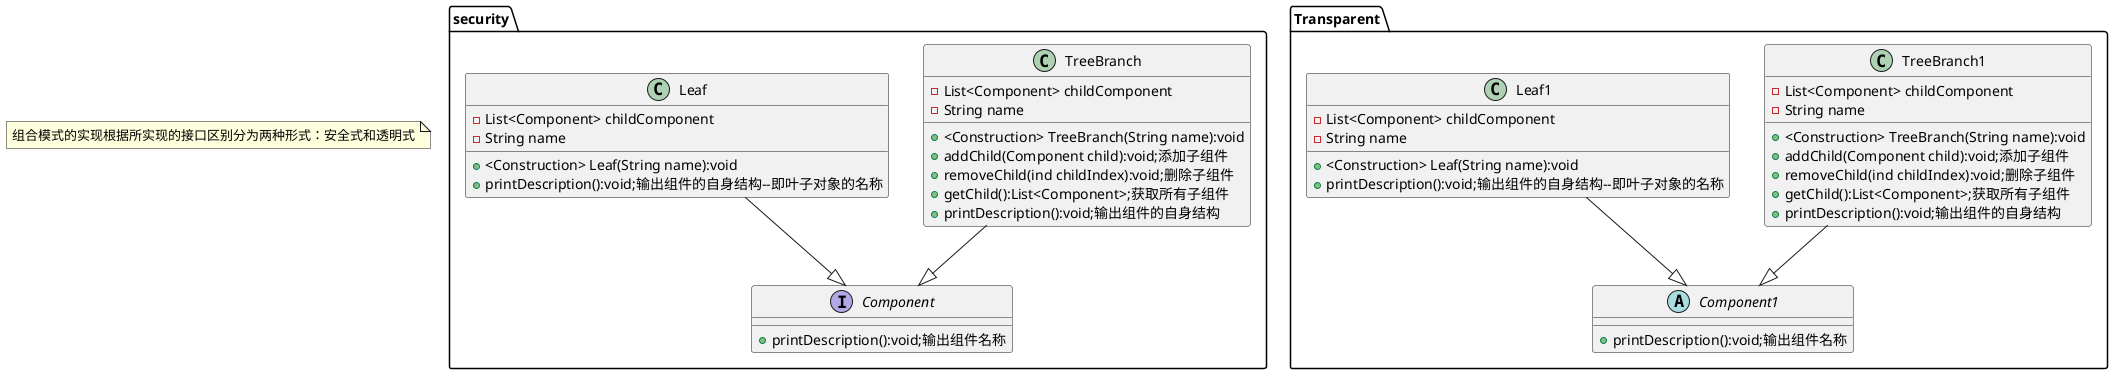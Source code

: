 @startuml
note as description
组合模式的实现根据所实现的接口区别分为两种形式：安全式和透明式
end note

package security{
interface Component{
+ printDescription():void;输出组件名称
}

class TreeBranch{
- List<Component> childComponent
- String name
+ <Construction> TreeBranch(String name):void
+ addChild(Component child):void;添加子组件
+ removeChild(ind childIndex):void;删除子组件
+ getChild():List<Component>;获取所有子组件
+ printDescription():void;输出组件的自身结构
}

class Leaf{
- List<Component> childComponent
- String name
+ <Construction> Leaf(String name):void
+ printDescription():void;输出组件的自身结构--即叶子对象的名称
}

TreeBranch --|> Component
Leaf --|> Component
}

package Transparent{
abstract Component1{
+ printDescription():void;输出组件名称
}

class TreeBranch1{
- List<Component> childComponent
- String name
+ <Construction> TreeBranch(String name):void
+ addChild(Component child):void;添加子组件
+ removeChild(ind childIndex):void;删除子组件
+ getChild():List<Component>;获取所有子组件
+ printDescription():void;输出组件的自身结构
}

class Leaf1{
- List<Component> childComponent
- String name
+ <Construction> Leaf(String name):void
+ printDescription():void;输出组件的自身结构--即叶子对象的名称
}

TreeBranch1 --|> Component1
Leaf1 --|> Component1
}
@enduml